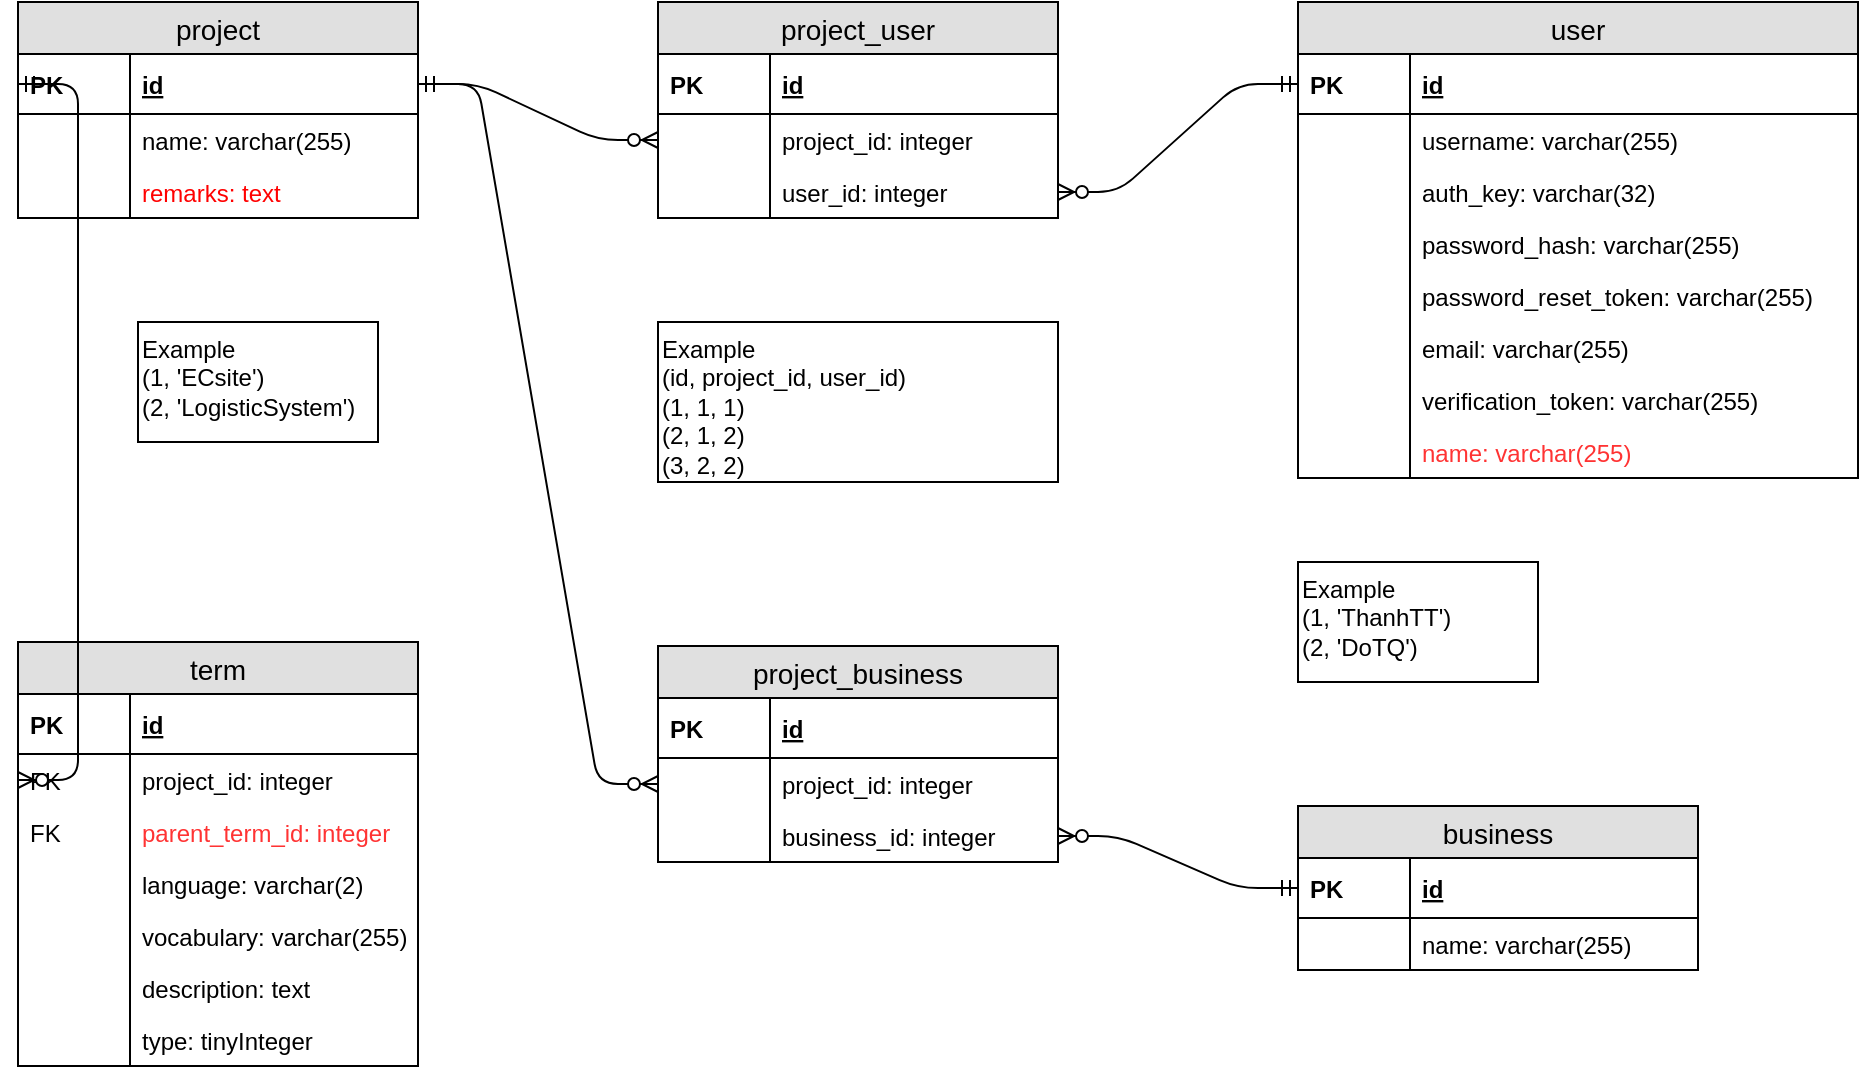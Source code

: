 <mxfile version="12.3.2" type="device" pages="1"><diagram name="Page-1" id="9f46799a-70d6-7492-0946-bef42562c5a5"><mxGraphModel dx="1038" dy="607" grid="1" gridSize="10" guides="1" tooltips="1" connect="1" arrows="1" fold="1" page="1" pageScale="1" pageWidth="1100" pageHeight="850" background="#ffffff" math="0" shadow="0"><root><mxCell id="0"/><mxCell id="1" parent="0"/><mxCell id="69BrMW0qBKuZErcYzyTG-1" value="project" style="swimlane;fontStyle=0;childLayout=stackLayout;horizontal=1;startSize=26;fillColor=#e0e0e0;horizontalStack=0;resizeParent=1;resizeParentMax=0;resizeLast=0;collapsible=1;marginBottom=0;swimlaneFillColor=#ffffff;align=center;fontSize=14;" parent="1" vertex="1"><mxGeometry x="40" y="40" width="200" height="108" as="geometry"><mxRectangle x="40" y="40" width="70" height="26" as="alternateBounds"/></mxGeometry></mxCell><mxCell id="69BrMW0qBKuZErcYzyTG-4" value="id" style="shape=partialRectangle;top=0;left=0;right=0;bottom=1;align=left;verticalAlign=middle;fillColor=none;spacingLeft=60;spacingRight=4;overflow=hidden;rotatable=0;points=[[0,0.5],[1,0.5]];portConstraint=eastwest;dropTarget=0;fontStyle=5;fontSize=12;" parent="69BrMW0qBKuZErcYzyTG-1" vertex="1"><mxGeometry y="26" width="200" height="30" as="geometry"/></mxCell><mxCell id="69BrMW0qBKuZErcYzyTG-5" value="PK" style="shape=partialRectangle;fontStyle=1;top=0;left=0;bottom=0;fillColor=none;align=left;verticalAlign=middle;spacingLeft=4;spacingRight=4;overflow=hidden;rotatable=0;points=[];portConstraint=eastwest;part=1;fontSize=12;" parent="69BrMW0qBKuZErcYzyTG-4" vertex="1" connectable="0"><mxGeometry width="56" height="30" as="geometry"/></mxCell><mxCell id="69BrMW0qBKuZErcYzyTG-6" value="name: varchar(255)" style="shape=partialRectangle;top=0;left=0;right=0;bottom=0;align=left;verticalAlign=top;fillColor=none;spacingLeft=60;spacingRight=4;overflow=hidden;rotatable=0;points=[[0,0.5],[1,0.5]];portConstraint=eastwest;dropTarget=0;fontSize=12;" parent="69BrMW0qBKuZErcYzyTG-1" vertex="1"><mxGeometry y="56" width="200" height="26" as="geometry"/></mxCell><mxCell id="69BrMW0qBKuZErcYzyTG-7" value="" style="shape=partialRectangle;top=0;left=0;bottom=0;fillColor=none;align=left;verticalAlign=top;spacingLeft=4;spacingRight=4;overflow=hidden;rotatable=0;points=[];portConstraint=eastwest;part=1;fontSize=12;" parent="69BrMW0qBKuZErcYzyTG-6" vertex="1" connectable="0"><mxGeometry width="56" height="26" as="geometry"/></mxCell><mxCell id="oeu3fHZ2b_VYJ8YAXBjC-6" value="remarks: text" style="shape=partialRectangle;top=0;left=0;right=0;bottom=0;align=left;verticalAlign=top;fillColor=none;spacingLeft=60;spacingRight=4;overflow=hidden;rotatable=0;points=[[0,0.5],[1,0.5]];portConstraint=eastwest;dropTarget=0;fontSize=12;fontColor=#FF0000;" vertex="1" parent="69BrMW0qBKuZErcYzyTG-1"><mxGeometry y="82" width="200" height="26" as="geometry"/></mxCell><mxCell id="oeu3fHZ2b_VYJ8YAXBjC-7" value="" style="shape=partialRectangle;top=0;left=0;bottom=0;fillColor=none;align=left;verticalAlign=top;spacingLeft=4;spacingRight=4;overflow=hidden;rotatable=0;points=[];portConstraint=eastwest;part=1;fontSize=12;" vertex="1" connectable="0" parent="oeu3fHZ2b_VYJ8YAXBjC-6"><mxGeometry width="56" height="26" as="geometry"/></mxCell><mxCell id="69BrMW0qBKuZErcYzyTG-8" value="user" style="swimlane;fontStyle=0;childLayout=stackLayout;horizontal=1;startSize=26;fillColor=#e0e0e0;horizontalStack=0;resizeParent=1;resizeParentMax=0;resizeLast=0;collapsible=1;marginBottom=0;swimlaneFillColor=#ffffff;align=center;fontSize=14;" parent="1" vertex="1"><mxGeometry x="680" y="40" width="280" height="238" as="geometry"><mxRectangle x="680" y="40" width="60" height="26" as="alternateBounds"/></mxGeometry></mxCell><mxCell id="69BrMW0qBKuZErcYzyTG-9" value="id" style="shape=partialRectangle;top=0;left=0;right=0;bottom=1;align=left;verticalAlign=middle;fillColor=none;spacingLeft=60;spacingRight=4;overflow=hidden;rotatable=0;points=[[0,0.5],[1,0.5]];portConstraint=eastwest;dropTarget=0;fontStyle=5;fontSize=12;" parent="69BrMW0qBKuZErcYzyTG-8" vertex="1"><mxGeometry y="26" width="280" height="30" as="geometry"/></mxCell><mxCell id="69BrMW0qBKuZErcYzyTG-10" value="PK" style="shape=partialRectangle;fontStyle=1;top=0;left=0;bottom=0;fillColor=none;align=left;verticalAlign=middle;spacingLeft=4;spacingRight=4;overflow=hidden;rotatable=0;points=[];portConstraint=eastwest;part=1;fontSize=12;" parent="69BrMW0qBKuZErcYzyTG-9" vertex="1" connectable="0"><mxGeometry width="56" height="30" as="geometry"/></mxCell><mxCell id="69BrMW0qBKuZErcYzyTG-11" value="username: varchar(255)" style="shape=partialRectangle;top=0;left=0;right=0;bottom=0;align=left;verticalAlign=top;fillColor=none;spacingLeft=60;spacingRight=4;overflow=hidden;rotatable=0;points=[[0,0.5],[1,0.5]];portConstraint=eastwest;dropTarget=0;fontSize=12;" parent="69BrMW0qBKuZErcYzyTG-8" vertex="1"><mxGeometry y="56" width="280" height="26" as="geometry"/></mxCell><mxCell id="69BrMW0qBKuZErcYzyTG-12" value="" style="shape=partialRectangle;top=0;left=0;bottom=0;fillColor=none;align=left;verticalAlign=top;spacingLeft=4;spacingRight=4;overflow=hidden;rotatable=0;points=[];portConstraint=eastwest;part=1;fontSize=12;" parent="69BrMW0qBKuZErcYzyTG-11" vertex="1" connectable="0"><mxGeometry width="56" height="26" as="geometry"/></mxCell><mxCell id="69BrMW0qBKuZErcYzyTG-13" value="auth_key: varchar(32)" style="shape=partialRectangle;top=0;left=0;right=0;bottom=0;align=left;verticalAlign=top;fillColor=none;spacingLeft=60;spacingRight=4;overflow=hidden;rotatable=0;points=[[0,0.5],[1,0.5]];portConstraint=eastwest;dropTarget=0;fontSize=12;" parent="69BrMW0qBKuZErcYzyTG-8" vertex="1"><mxGeometry y="82" width="280" height="26" as="geometry"/></mxCell><mxCell id="69BrMW0qBKuZErcYzyTG-14" value="" style="shape=partialRectangle;top=0;left=0;bottom=0;fillColor=none;align=left;verticalAlign=top;spacingLeft=4;spacingRight=4;overflow=hidden;rotatable=0;points=[];portConstraint=eastwest;part=1;fontSize=12;" parent="69BrMW0qBKuZErcYzyTG-13" vertex="1" connectable="0"><mxGeometry width="56" height="26" as="geometry"/></mxCell><mxCell id="69BrMW0qBKuZErcYzyTG-15" value="password_hash: varchar(255)" style="shape=partialRectangle;top=0;left=0;right=0;bottom=0;align=left;verticalAlign=top;fillColor=none;spacingLeft=60;spacingRight=4;overflow=hidden;rotatable=0;points=[[0,0.5],[1,0.5]];portConstraint=eastwest;dropTarget=0;fontSize=12;" parent="69BrMW0qBKuZErcYzyTG-8" vertex="1"><mxGeometry y="108" width="280" height="26" as="geometry"/></mxCell><mxCell id="69BrMW0qBKuZErcYzyTG-16" value="" style="shape=partialRectangle;top=0;left=0;bottom=0;fillColor=none;align=left;verticalAlign=top;spacingLeft=4;spacingRight=4;overflow=hidden;rotatable=0;points=[];portConstraint=eastwest;part=1;fontSize=12;" parent="69BrMW0qBKuZErcYzyTG-15" vertex="1" connectable="0"><mxGeometry width="56" height="26" as="geometry"/></mxCell><mxCell id="69BrMW0qBKuZErcYzyTG-17" value="password_reset_token: varchar(255)" style="shape=partialRectangle;top=0;left=0;right=0;bottom=0;align=left;verticalAlign=top;fillColor=none;spacingLeft=60;spacingRight=4;overflow=hidden;rotatable=0;points=[[0,0.5],[1,0.5]];portConstraint=eastwest;dropTarget=0;fontSize=12;" parent="69BrMW0qBKuZErcYzyTG-8" vertex="1"><mxGeometry y="134" width="280" height="26" as="geometry"/></mxCell><mxCell id="69BrMW0qBKuZErcYzyTG-18" value="" style="shape=partialRectangle;top=0;left=0;bottom=0;fillColor=none;align=left;verticalAlign=top;spacingLeft=4;spacingRight=4;overflow=hidden;rotatable=0;points=[];portConstraint=eastwest;part=1;fontSize=12;" parent="69BrMW0qBKuZErcYzyTG-17" vertex="1" connectable="0"><mxGeometry width="56" height="26" as="geometry"/></mxCell><mxCell id="69BrMW0qBKuZErcYzyTG-19" value="email: varchar(255)" style="shape=partialRectangle;top=0;left=0;right=0;bottom=0;align=left;verticalAlign=top;fillColor=none;spacingLeft=60;spacingRight=4;overflow=hidden;rotatable=0;points=[[0,0.5],[1,0.5]];portConstraint=eastwest;dropTarget=0;fontSize=12;" parent="69BrMW0qBKuZErcYzyTG-8" vertex="1"><mxGeometry y="160" width="280" height="26" as="geometry"/></mxCell><mxCell id="69BrMW0qBKuZErcYzyTG-20" value="" style="shape=partialRectangle;top=0;left=0;bottom=0;fillColor=none;align=left;verticalAlign=top;spacingLeft=4;spacingRight=4;overflow=hidden;rotatable=0;points=[];portConstraint=eastwest;part=1;fontSize=12;" parent="69BrMW0qBKuZErcYzyTG-19" vertex="1" connectable="0"><mxGeometry width="56" height="26" as="geometry"/></mxCell><mxCell id="69BrMW0qBKuZErcYzyTG-21" value="verification_token: varchar(255)" style="shape=partialRectangle;top=0;left=0;right=0;bottom=0;align=left;verticalAlign=top;fillColor=none;spacingLeft=60;spacingRight=4;overflow=hidden;rotatable=0;points=[[0,0.5],[1,0.5]];portConstraint=eastwest;dropTarget=0;fontSize=12;" parent="69BrMW0qBKuZErcYzyTG-8" vertex="1"><mxGeometry y="186" width="280" height="26" as="geometry"/></mxCell><mxCell id="69BrMW0qBKuZErcYzyTG-22" value="" style="shape=partialRectangle;top=0;left=0;bottom=0;fillColor=none;align=left;verticalAlign=top;spacingLeft=4;spacingRight=4;overflow=hidden;rotatable=0;points=[];portConstraint=eastwest;part=1;fontSize=12;" parent="69BrMW0qBKuZErcYzyTG-21" vertex="1" connectable="0"><mxGeometry width="56" height="26" as="geometry"/></mxCell><mxCell id="oeu3fHZ2b_VYJ8YAXBjC-10" value="name: varchar(255)" style="shape=partialRectangle;top=0;left=0;right=0;bottom=0;align=left;verticalAlign=top;fillColor=none;spacingLeft=60;spacingRight=4;overflow=hidden;rotatable=0;points=[[0,0.5],[1,0.5]];portConstraint=eastwest;dropTarget=0;fontSize=12;fontColor=#FF3333;" vertex="1" parent="69BrMW0qBKuZErcYzyTG-8"><mxGeometry y="212" width="280" height="26" as="geometry"/></mxCell><mxCell id="oeu3fHZ2b_VYJ8YAXBjC-11" value="" style="shape=partialRectangle;top=0;left=0;bottom=0;fillColor=none;align=left;verticalAlign=top;spacingLeft=4;spacingRight=4;overflow=hidden;rotatable=0;points=[];portConstraint=eastwest;part=1;fontSize=12;" vertex="1" connectable="0" parent="oeu3fHZ2b_VYJ8YAXBjC-10"><mxGeometry width="56" height="26" as="geometry"/></mxCell><mxCell id="69BrMW0qBKuZErcYzyTG-25" value="project_user" style="swimlane;fontStyle=0;childLayout=stackLayout;horizontal=1;startSize=26;fillColor=#e0e0e0;horizontalStack=0;resizeParent=1;resizeParentMax=0;resizeLast=0;collapsible=1;marginBottom=0;swimlaneFillColor=#ffffff;align=center;fontSize=14;" parent="1" vertex="1"><mxGeometry x="360" y="40" width="200" height="108" as="geometry"><mxRectangle x="360" y="40" width="110" height="26" as="alternateBounds"/></mxGeometry></mxCell><mxCell id="69BrMW0qBKuZErcYzyTG-26" value="id" style="shape=partialRectangle;top=0;left=0;right=0;bottom=1;align=left;verticalAlign=middle;fillColor=none;spacingLeft=60;spacingRight=4;overflow=hidden;rotatable=0;points=[[0,0.5],[1,0.5]];portConstraint=eastwest;dropTarget=0;fontStyle=5;fontSize=12;" parent="69BrMW0qBKuZErcYzyTG-25" vertex="1"><mxGeometry y="26" width="200" height="30" as="geometry"/></mxCell><mxCell id="69BrMW0qBKuZErcYzyTG-27" value="PK" style="shape=partialRectangle;fontStyle=1;top=0;left=0;bottom=0;fillColor=none;align=left;verticalAlign=middle;spacingLeft=4;spacingRight=4;overflow=hidden;rotatable=0;points=[];portConstraint=eastwest;part=1;fontSize=12;" parent="69BrMW0qBKuZErcYzyTG-26" vertex="1" connectable="0"><mxGeometry width="56" height="30" as="geometry"/></mxCell><mxCell id="69BrMW0qBKuZErcYzyTG-28" value="project_id: integer" style="shape=partialRectangle;top=0;left=0;right=0;bottom=0;align=left;verticalAlign=top;fillColor=none;spacingLeft=60;spacingRight=4;overflow=hidden;rotatable=0;points=[[0,0.5],[1,0.5]];portConstraint=eastwest;dropTarget=0;fontSize=12;" parent="69BrMW0qBKuZErcYzyTG-25" vertex="1"><mxGeometry y="56" width="200" height="26" as="geometry"/></mxCell><mxCell id="69BrMW0qBKuZErcYzyTG-29" value="" style="shape=partialRectangle;top=0;left=0;bottom=0;fillColor=none;align=left;verticalAlign=top;spacingLeft=4;spacingRight=4;overflow=hidden;rotatable=0;points=[];portConstraint=eastwest;part=1;fontSize=12;" parent="69BrMW0qBKuZErcYzyTG-28" vertex="1" connectable="0"><mxGeometry width="56" height="26" as="geometry"/></mxCell><mxCell id="69BrMW0qBKuZErcYzyTG-30" value="user_id: integer" style="shape=partialRectangle;top=0;left=0;right=0;bottom=0;align=left;verticalAlign=top;fillColor=none;spacingLeft=60;spacingRight=4;overflow=hidden;rotatable=0;points=[[0,0.5],[1,0.5]];portConstraint=eastwest;dropTarget=0;fontSize=12;" parent="69BrMW0qBKuZErcYzyTG-25" vertex="1"><mxGeometry y="82" width="200" height="26" as="geometry"/></mxCell><mxCell id="69BrMW0qBKuZErcYzyTG-31" value="" style="shape=partialRectangle;top=0;left=0;bottom=0;fillColor=none;align=left;verticalAlign=top;spacingLeft=4;spacingRight=4;overflow=hidden;rotatable=0;points=[];portConstraint=eastwest;part=1;fontSize=12;" parent="69BrMW0qBKuZErcYzyTG-30" vertex="1" connectable="0"><mxGeometry width="56" height="26" as="geometry"/></mxCell><mxCell id="69BrMW0qBKuZErcYzyTG-32" value="" style="edgeStyle=entityRelationEdgeStyle;fontSize=12;html=1;endArrow=ERzeroToMany;startArrow=ERmandOne;entryX=0;entryY=0.5;entryDx=0;entryDy=0;exitX=1;exitY=0.5;exitDx=0;exitDy=0;" parent="1" source="69BrMW0qBKuZErcYzyTG-4" target="69BrMW0qBKuZErcYzyTG-28" edge="1"><mxGeometry width="100" height="100" relative="1" as="geometry"><mxPoint x="40" y="400" as="sourcePoint"/><mxPoint x="140" y="300" as="targetPoint"/></mxGeometry></mxCell><mxCell id="69BrMW0qBKuZErcYzyTG-35" value="" style="edgeStyle=entityRelationEdgeStyle;fontSize=12;html=1;endArrow=ERmandOne;startArrow=ERzeroToMany;startFill=1;endFill=0;entryX=0;entryY=0.5;entryDx=0;entryDy=0;exitX=1;exitY=0.5;exitDx=0;exitDy=0;" parent="1" source="69BrMW0qBKuZErcYzyTG-30" target="69BrMW0qBKuZErcYzyTG-9" edge="1"><mxGeometry width="100" height="100" relative="1" as="geometry"><mxPoint x="40" y="400" as="sourcePoint"/><mxPoint x="140" y="300" as="targetPoint"/></mxGeometry></mxCell><mxCell id="69BrMW0qBKuZErcYzyTG-36" value="term" style="swimlane;fontStyle=0;childLayout=stackLayout;horizontal=1;startSize=26;fillColor=#e0e0e0;horizontalStack=0;resizeParent=1;resizeParentMax=0;resizeLast=0;collapsible=1;marginBottom=0;swimlaneFillColor=#ffffff;align=center;fontSize=14;" parent="1" vertex="1"><mxGeometry x="40" y="360" width="200" height="212" as="geometry"><mxRectangle x="40" y="360" width="60" height="26" as="alternateBounds"/></mxGeometry></mxCell><mxCell id="69BrMW0qBKuZErcYzyTG-37" value="id" style="shape=partialRectangle;top=0;left=0;right=0;bottom=1;align=left;verticalAlign=middle;fillColor=none;spacingLeft=60;spacingRight=4;overflow=hidden;rotatable=0;points=[[0,0.5],[1,0.5]];portConstraint=eastwest;dropTarget=0;fontStyle=5;fontSize=12;" parent="69BrMW0qBKuZErcYzyTG-36" vertex="1"><mxGeometry y="26" width="200" height="30" as="geometry"/></mxCell><mxCell id="69BrMW0qBKuZErcYzyTG-38" value="PK" style="shape=partialRectangle;fontStyle=1;top=0;left=0;bottom=0;fillColor=none;align=left;verticalAlign=middle;spacingLeft=4;spacingRight=4;overflow=hidden;rotatable=0;points=[];portConstraint=eastwest;part=1;fontSize=12;" parent="69BrMW0qBKuZErcYzyTG-37" vertex="1" connectable="0"><mxGeometry width="56" height="30" as="geometry"/></mxCell><mxCell id="69BrMW0qBKuZErcYzyTG-39" value="project_id: integer" style="shape=partialRectangle;top=0;left=0;right=0;bottom=0;align=left;verticalAlign=top;fillColor=none;spacingLeft=60;spacingRight=4;overflow=hidden;rotatable=0;points=[[0,0.5],[1,0.5]];portConstraint=eastwest;dropTarget=0;fontSize=12;" parent="69BrMW0qBKuZErcYzyTG-36" vertex="1"><mxGeometry y="56" width="200" height="26" as="geometry"/></mxCell><mxCell id="69BrMW0qBKuZErcYzyTG-40" value="FK" style="shape=partialRectangle;top=0;left=0;bottom=0;fillColor=none;align=left;verticalAlign=top;spacingLeft=4;spacingRight=4;overflow=hidden;rotatable=0;points=[];portConstraint=eastwest;part=1;fontSize=12;" parent="69BrMW0qBKuZErcYzyTG-39" vertex="1" connectable="0"><mxGeometry width="56" height="26" as="geometry"/></mxCell><mxCell id="oeu3fHZ2b_VYJ8YAXBjC-8" value="parent_term_id: integer" style="shape=partialRectangle;top=0;left=0;right=0;bottom=0;align=left;verticalAlign=top;fillColor=none;spacingLeft=60;spacingRight=4;overflow=hidden;rotatable=0;points=[[0,0.5],[1,0.5]];portConstraint=eastwest;dropTarget=0;fontSize=12;fontColor=#FF3333;" vertex="1" parent="69BrMW0qBKuZErcYzyTG-36"><mxGeometry y="82" width="200" height="26" as="geometry"/></mxCell><mxCell id="oeu3fHZ2b_VYJ8YAXBjC-9" value="FK" style="shape=partialRectangle;top=0;left=0;bottom=0;fillColor=none;align=left;verticalAlign=top;spacingLeft=4;spacingRight=4;overflow=hidden;rotatable=0;points=[];portConstraint=eastwest;part=1;fontSize=12;" vertex="1" connectable="0" parent="oeu3fHZ2b_VYJ8YAXBjC-8"><mxGeometry width="56" height="26" as="geometry"/></mxCell><mxCell id="69BrMW0qBKuZErcYzyTG-47" value="language: varchar(2)" style="shape=partialRectangle;top=0;left=0;right=0;bottom=0;align=left;verticalAlign=top;fillColor=none;spacingLeft=60;spacingRight=4;overflow=hidden;rotatable=0;points=[[0,0.5],[1,0.5]];portConstraint=eastwest;dropTarget=0;fontSize=12;" parent="69BrMW0qBKuZErcYzyTG-36" vertex="1"><mxGeometry y="108" width="200" height="26" as="geometry"/></mxCell><mxCell id="69BrMW0qBKuZErcYzyTG-48" value="" style="shape=partialRectangle;top=0;left=0;bottom=0;fillColor=none;align=left;verticalAlign=top;spacingLeft=4;spacingRight=4;overflow=hidden;rotatable=0;points=[];portConstraint=eastwest;part=1;fontSize=12;" parent="69BrMW0qBKuZErcYzyTG-47" vertex="1" connectable="0"><mxGeometry width="56" height="26" as="geometry"/></mxCell><mxCell id="69BrMW0qBKuZErcYzyTG-41" value="vocabulary: varchar(255)" style="shape=partialRectangle;top=0;left=0;right=0;bottom=0;align=left;verticalAlign=top;fillColor=none;spacingLeft=60;spacingRight=4;overflow=hidden;rotatable=0;points=[[0,0.5],[1,0.5]];portConstraint=eastwest;dropTarget=0;fontSize=12;" parent="69BrMW0qBKuZErcYzyTG-36" vertex="1"><mxGeometry y="134" width="200" height="26" as="geometry"/></mxCell><mxCell id="69BrMW0qBKuZErcYzyTG-42" value="" style="shape=partialRectangle;top=0;left=0;bottom=0;fillColor=none;align=left;verticalAlign=top;spacingLeft=4;spacingRight=4;overflow=hidden;rotatable=0;points=[];portConstraint=eastwest;part=1;fontSize=12;" parent="69BrMW0qBKuZErcYzyTG-41" vertex="1" connectable="0"><mxGeometry width="56" height="26" as="geometry"/></mxCell><mxCell id="69BrMW0qBKuZErcYzyTG-43" value="description: text" style="shape=partialRectangle;top=0;left=0;right=0;bottom=0;align=left;verticalAlign=top;fillColor=none;spacingLeft=60;spacingRight=4;overflow=hidden;rotatable=0;points=[[0,0.5],[1,0.5]];portConstraint=eastwest;dropTarget=0;fontSize=12;" parent="69BrMW0qBKuZErcYzyTG-36" vertex="1"><mxGeometry y="160" width="200" height="26" as="geometry"/></mxCell><mxCell id="69BrMW0qBKuZErcYzyTG-44" value="" style="shape=partialRectangle;top=0;left=0;bottom=0;fillColor=none;align=left;verticalAlign=top;spacingLeft=4;spacingRight=4;overflow=hidden;rotatable=0;points=[];portConstraint=eastwest;part=1;fontSize=12;" parent="69BrMW0qBKuZErcYzyTG-43" vertex="1" connectable="0"><mxGeometry width="56" height="26" as="geometry"/></mxCell><mxCell id="69BrMW0qBKuZErcYzyTG-70" value="type: tinyInteger" style="shape=partialRectangle;top=0;left=0;right=0;bottom=0;align=left;verticalAlign=top;fillColor=none;spacingLeft=60;spacingRight=4;overflow=hidden;rotatable=0;points=[[0,0.5],[1,0.5]];portConstraint=eastwest;dropTarget=0;fontSize=12;" parent="69BrMW0qBKuZErcYzyTG-36" vertex="1"><mxGeometry y="186" width="200" height="26" as="geometry"/></mxCell><mxCell id="69BrMW0qBKuZErcYzyTG-71" value="" style="shape=partialRectangle;top=0;left=0;bottom=0;fillColor=none;align=left;verticalAlign=top;spacingLeft=4;spacingRight=4;overflow=hidden;rotatable=0;points=[];portConstraint=eastwest;part=1;fontSize=12;" parent="69BrMW0qBKuZErcYzyTG-70" vertex="1" connectable="0"><mxGeometry width="56" height="26" as="geometry"/></mxCell><mxCell id="69BrMW0qBKuZErcYzyTG-49" value="" style="edgeStyle=entityRelationEdgeStyle;fontSize=12;html=1;endArrow=ERzeroToMany;startArrow=ERmandOne;exitX=0;exitY=0.5;exitDx=0;exitDy=0;entryX=0;entryY=0.5;entryDx=0;entryDy=0;" parent="1" source="69BrMW0qBKuZErcYzyTG-4" target="69BrMW0qBKuZErcYzyTG-39" edge="1"><mxGeometry width="100" height="100" relative="1" as="geometry"><mxPoint x="40" y="480" as="sourcePoint"/><mxPoint x="140" y="380" as="targetPoint"/></mxGeometry></mxCell><mxCell id="69BrMW0qBKuZErcYzyTG-50" value="business" style="swimlane;fontStyle=0;childLayout=stackLayout;horizontal=1;startSize=26;fillColor=#e0e0e0;horizontalStack=0;resizeParent=1;resizeParentMax=0;resizeLast=0;collapsible=1;marginBottom=0;swimlaneFillColor=#ffffff;align=center;fontSize=14;" parent="1" vertex="1"><mxGeometry x="680" y="442" width="200" height="82" as="geometry"><mxRectangle x="680" y="442" width="90" height="26" as="alternateBounds"/></mxGeometry></mxCell><mxCell id="69BrMW0qBKuZErcYzyTG-51" value="id" style="shape=partialRectangle;top=0;left=0;right=0;bottom=1;align=left;verticalAlign=middle;fillColor=none;spacingLeft=60;spacingRight=4;overflow=hidden;rotatable=0;points=[[0,0.5],[1,0.5]];portConstraint=eastwest;dropTarget=0;fontStyle=5;fontSize=12;" parent="69BrMW0qBKuZErcYzyTG-50" vertex="1"><mxGeometry y="26" width="200" height="30" as="geometry"/></mxCell><mxCell id="69BrMW0qBKuZErcYzyTG-52" value="PK" style="shape=partialRectangle;fontStyle=1;top=0;left=0;bottom=0;fillColor=none;align=left;verticalAlign=middle;spacingLeft=4;spacingRight=4;overflow=hidden;rotatable=0;points=[];portConstraint=eastwest;part=1;fontSize=12;" parent="69BrMW0qBKuZErcYzyTG-51" vertex="1" connectable="0"><mxGeometry width="56" height="30" as="geometry"/></mxCell><mxCell id="69BrMW0qBKuZErcYzyTG-55" value="name: varchar(255)" style="shape=partialRectangle;top=0;left=0;right=0;bottom=0;align=left;verticalAlign=top;fillColor=none;spacingLeft=60;spacingRight=4;overflow=hidden;rotatable=0;points=[[0,0.5],[1,0.5]];portConstraint=eastwest;dropTarget=0;fontSize=12;" parent="69BrMW0qBKuZErcYzyTG-50" vertex="1"><mxGeometry y="56" width="200" height="26" as="geometry"/></mxCell><mxCell id="69BrMW0qBKuZErcYzyTG-56" value="" style="shape=partialRectangle;top=0;left=0;bottom=0;fillColor=none;align=left;verticalAlign=top;spacingLeft=4;spacingRight=4;overflow=hidden;rotatable=0;points=[];portConstraint=eastwest;part=1;fontSize=12;" parent="69BrMW0qBKuZErcYzyTG-55" vertex="1" connectable="0"><mxGeometry width="56" height="26" as="geometry"/></mxCell><mxCell id="69BrMW0qBKuZErcYzyTG-61" value="project_business" style="swimlane;fontStyle=0;childLayout=stackLayout;horizontal=1;startSize=26;fillColor=#e0e0e0;horizontalStack=0;resizeParent=1;resizeParentMax=0;resizeLast=0;collapsible=1;marginBottom=0;swimlaneFillColor=#ffffff;align=center;fontSize=14;" parent="1" vertex="1"><mxGeometry x="360" y="362" width="200" height="108" as="geometry"><mxRectangle x="360" y="362" width="140" height="26" as="alternateBounds"/></mxGeometry></mxCell><mxCell id="69BrMW0qBKuZErcYzyTG-62" value="id" style="shape=partialRectangle;top=0;left=0;right=0;bottom=1;align=left;verticalAlign=middle;fillColor=none;spacingLeft=60;spacingRight=4;overflow=hidden;rotatable=0;points=[[0,0.5],[1,0.5]];portConstraint=eastwest;dropTarget=0;fontStyle=5;fontSize=12;" parent="69BrMW0qBKuZErcYzyTG-61" vertex="1"><mxGeometry y="26" width="200" height="30" as="geometry"/></mxCell><mxCell id="69BrMW0qBKuZErcYzyTG-63" value="PK" style="shape=partialRectangle;fontStyle=1;top=0;left=0;bottom=0;fillColor=none;align=left;verticalAlign=middle;spacingLeft=4;spacingRight=4;overflow=hidden;rotatable=0;points=[];portConstraint=eastwest;part=1;fontSize=12;" parent="69BrMW0qBKuZErcYzyTG-62" vertex="1" connectable="0"><mxGeometry width="56" height="30" as="geometry"/></mxCell><mxCell id="69BrMW0qBKuZErcYzyTG-64" value="project_id: integer" style="shape=partialRectangle;top=0;left=0;right=0;bottom=0;align=left;verticalAlign=top;fillColor=none;spacingLeft=60;spacingRight=4;overflow=hidden;rotatable=0;points=[[0,0.5],[1,0.5]];portConstraint=eastwest;dropTarget=0;fontSize=12;" parent="69BrMW0qBKuZErcYzyTG-61" vertex="1"><mxGeometry y="56" width="200" height="26" as="geometry"/></mxCell><mxCell id="69BrMW0qBKuZErcYzyTG-65" value="" style="shape=partialRectangle;top=0;left=0;bottom=0;fillColor=none;align=left;verticalAlign=top;spacingLeft=4;spacingRight=4;overflow=hidden;rotatable=0;points=[];portConstraint=eastwest;part=1;fontSize=12;" parent="69BrMW0qBKuZErcYzyTG-64" vertex="1" connectable="0"><mxGeometry width="56" height="26" as="geometry"/></mxCell><mxCell id="69BrMW0qBKuZErcYzyTG-66" value="business_id: integer" style="shape=partialRectangle;top=0;left=0;right=0;bottom=0;align=left;verticalAlign=top;fillColor=none;spacingLeft=60;spacingRight=4;overflow=hidden;rotatable=0;points=[[0,0.5],[1,0.5]];portConstraint=eastwest;dropTarget=0;fontSize=12;" parent="69BrMW0qBKuZErcYzyTG-61" vertex="1"><mxGeometry y="82" width="200" height="26" as="geometry"/></mxCell><mxCell id="69BrMW0qBKuZErcYzyTG-67" value="" style="shape=partialRectangle;top=0;left=0;bottom=0;fillColor=none;align=left;verticalAlign=top;spacingLeft=4;spacingRight=4;overflow=hidden;rotatable=0;points=[];portConstraint=eastwest;part=1;fontSize=12;" parent="69BrMW0qBKuZErcYzyTG-66" vertex="1" connectable="0"><mxGeometry width="56" height="26" as="geometry"/></mxCell><mxCell id="69BrMW0qBKuZErcYzyTG-68" value="" style="edgeStyle=entityRelationEdgeStyle;fontSize=12;html=1;endArrow=ERzeroToMany;startArrow=ERmandOne;entryX=0;entryY=0.5;entryDx=0;entryDy=0;exitX=1;exitY=0.5;exitDx=0;exitDy=0;" parent="1" source="69BrMW0qBKuZErcYzyTG-4" target="69BrMW0qBKuZErcYzyTG-64" edge="1"><mxGeometry width="100" height="100" relative="1" as="geometry"><mxPoint x="250" y="91" as="sourcePoint"/><mxPoint x="370" y="119" as="targetPoint"/></mxGeometry></mxCell><mxCell id="69BrMW0qBKuZErcYzyTG-69" value="" style="edgeStyle=entityRelationEdgeStyle;fontSize=12;html=1;endArrow=ERmandOne;startArrow=ERzeroToMany;startFill=1;endFill=0;entryX=0;entryY=0.5;entryDx=0;entryDy=0;exitX=1;exitY=0.5;exitDx=0;exitDy=0;" parent="1" source="69BrMW0qBKuZErcYzyTG-66" target="69BrMW0qBKuZErcYzyTG-51" edge="1"><mxGeometry width="100" height="100" relative="1" as="geometry"><mxPoint x="570" y="145" as="sourcePoint"/><mxPoint x="690" y="91" as="targetPoint"/></mxGeometry></mxCell><mxCell id="oeu3fHZ2b_VYJ8YAXBjC-3" value="Example&lt;br&gt;(1, 'ECsite')&lt;br&gt;(2, 'LogisticSystem')" style="rounded=0;whiteSpace=wrap;html=1;align=left;verticalAlign=top;" vertex="1" parent="1"><mxGeometry x="100" y="200" width="120" height="60" as="geometry"/></mxCell><mxCell id="oeu3fHZ2b_VYJ8YAXBjC-4" value="Example&lt;br&gt;(1, 'ThanhTT')&lt;br&gt;(2, 'DoTQ')" style="rounded=0;whiteSpace=wrap;html=1;align=left;verticalAlign=top;" vertex="1" parent="1"><mxGeometry x="680" y="320" width="120" height="60" as="geometry"/></mxCell><mxCell id="oeu3fHZ2b_VYJ8YAXBjC-5" value="Example&lt;br&gt;(id, project_id, user_id)&lt;br&gt;(1, 1, 1)&lt;br&gt;(2, 1, 2)&lt;br&gt;(3, 2, 2)" style="rounded=0;whiteSpace=wrap;html=1;align=left;verticalAlign=top;" vertex="1" parent="1"><mxGeometry x="360" y="200" width="200" height="80" as="geometry"/></mxCell></root></mxGraphModel></diagram></mxfile>